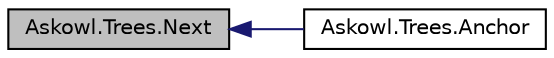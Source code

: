 digraph "Askowl.Trees.Next"
{
 // INTERACTIVE_SVG=YES
  bgcolor="transparent";
  edge [fontname="Helvetica",fontsize="10",labelfontname="Helvetica",labelfontsize="10"];
  node [fontname="Helvetica",fontsize="10",shape=record];
  rankdir="LR";
  Node9 [label="Askowl.Trees.Next",height=0.2,width=0.4,color="black", fillcolor="grey75", style="filled", fontcolor="black"];
  Node9 -> Node10 [dir="back",color="midnightblue",fontsize="10",style="solid",fontname="Helvetica"];
  Node10 [label="Askowl.Trees.Anchor",height=0.2,width=0.4,color="black",URL="$class_askowl_1_1_trees.html#aa8b37d1aeab721adcfc5c61348a95d68",tooltip="Mark here so wec an return to it "];
}
